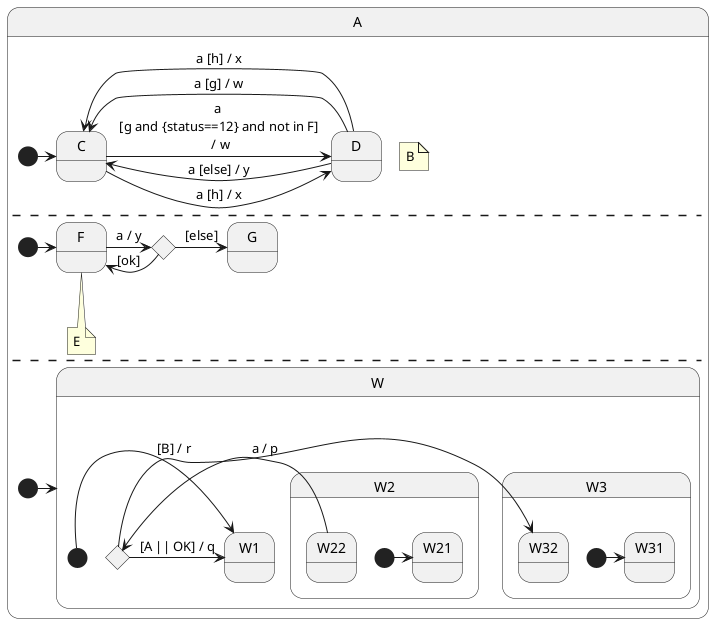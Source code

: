 @startuml
    state A {
        note "B" as B
        [*] -> C
        state C
        state D
        C -> D: a \n [g and {status==12} and not in F] \n / w
        C -> D: a [h] / x
        D -> C : a [g] / w
        D -> C : a [h] / x
        D -> C : a [else] / y
        --
        note "E" as E
        [*] -> F
        state F
        state G
        state H <<choice>>
        F -> H: a / y
        H -> F: [ok] 
        H -> G: [else]
        F --> E : XYZ
        --
        [*] -> W
        state W {
            [*] -> W1
            state W1
            state WC <<choice>>
            state W2 {
                [*] -> W21
                state W21
                state W22
                W22 -> WC : a / p
            }
            state W3 {
                [*] -> W31
                state W31
                state W32
            }
            WC -> W1 : [A || OK] / q
            WC -> W32 : [B] / r
        }
    }
    state A
@enduml